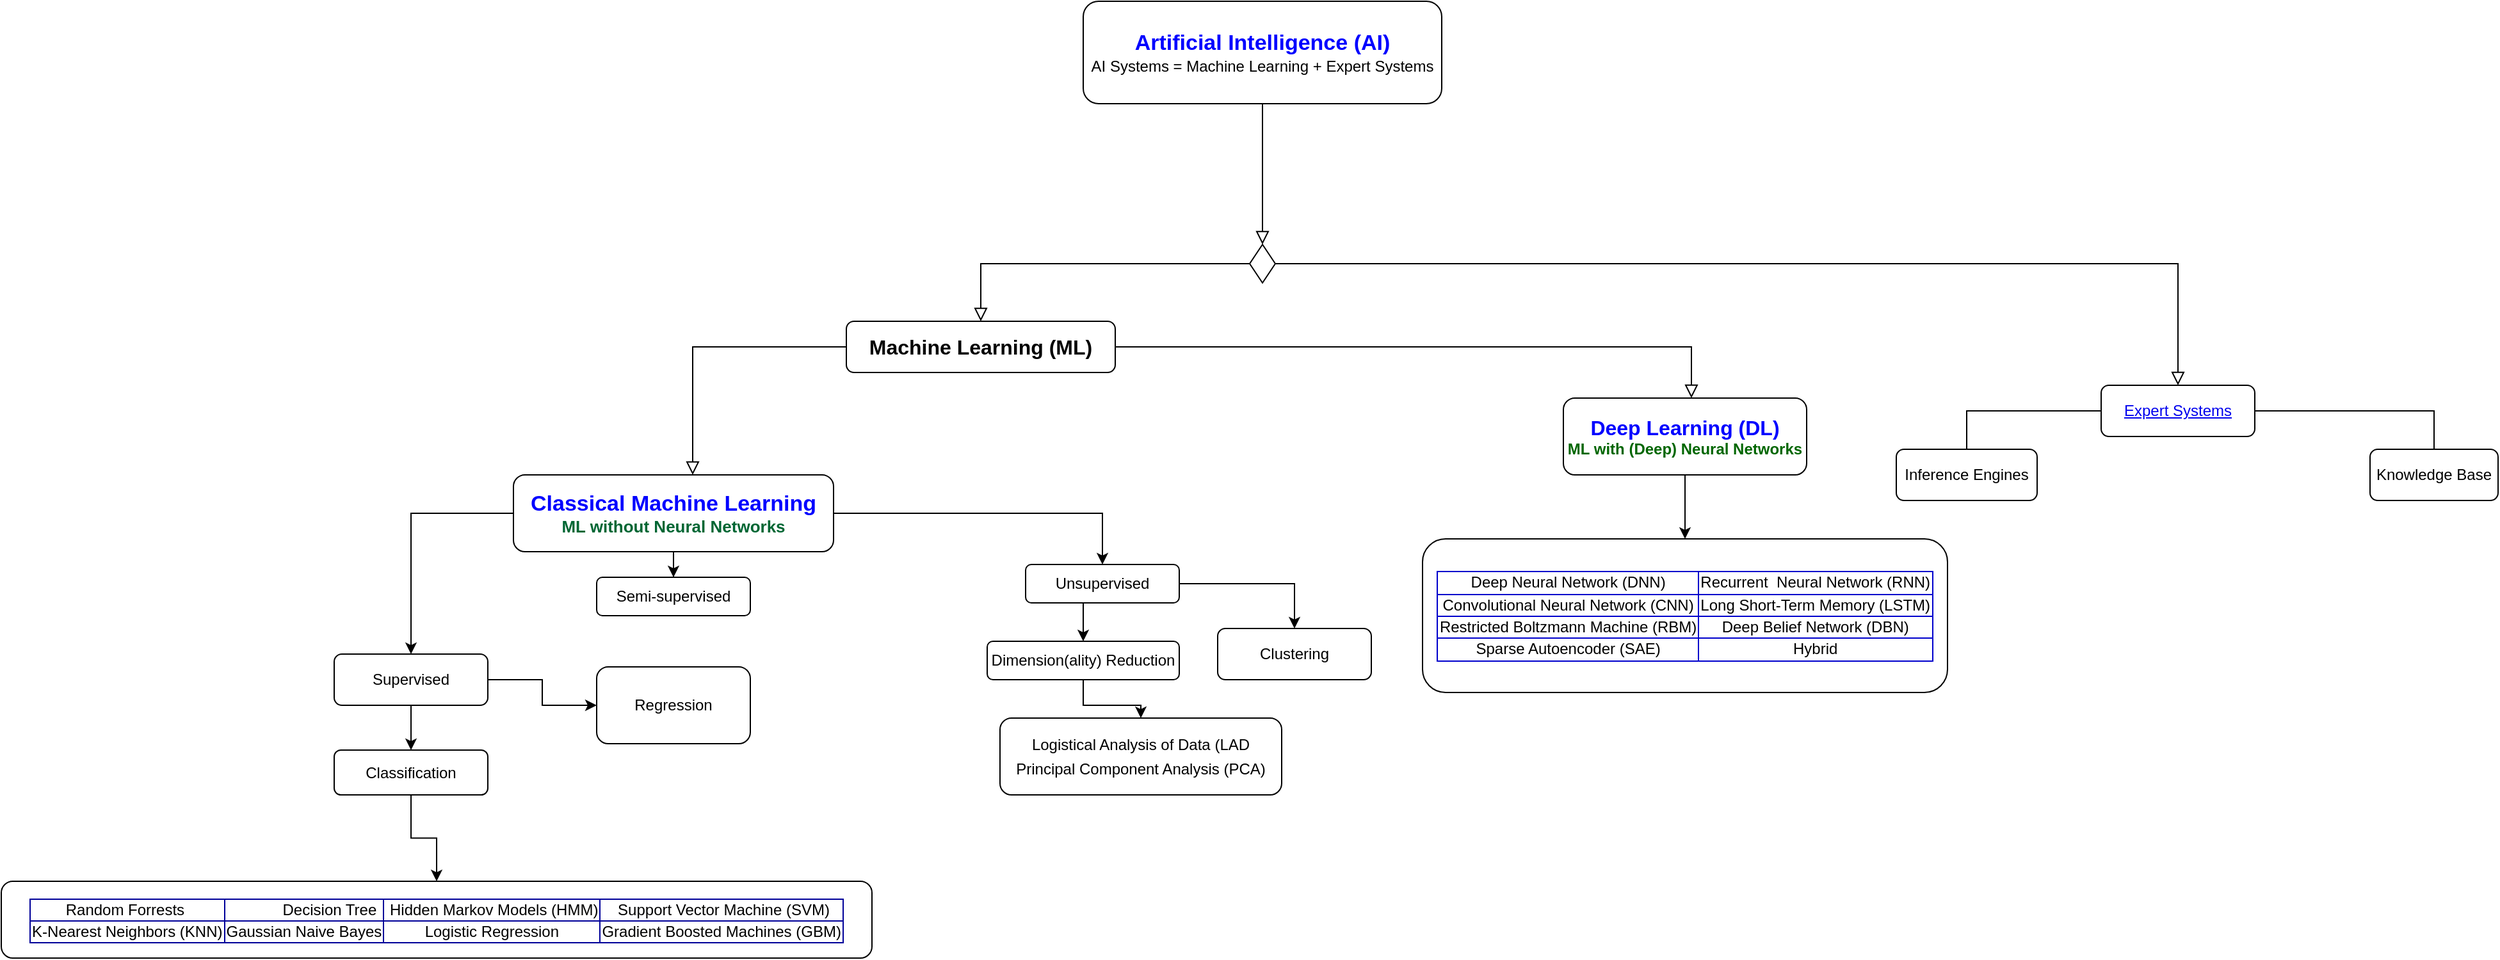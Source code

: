 <mxfile version="21.0.10" type="github">
  <diagram id="C5RBs43oDa-KdzZeNtuy" name="Page-1">
    <mxGraphModel dx="1084" dy="674" grid="1" gridSize="10" guides="1" tooltips="1" connect="1" arrows="1" fold="1" page="1" pageScale="1" pageWidth="827" pageHeight="1169" math="0" shadow="0">
      <root>
        <mxCell id="WIyWlLk6GJQsqaUBKTNV-0" />
        <mxCell id="WIyWlLk6GJQsqaUBKTNV-1" parent="WIyWlLk6GJQsqaUBKTNV-0" />
        <mxCell id="WIyWlLk6GJQsqaUBKTNV-2" value="" style="rounded=0;html=1;jettySize=auto;orthogonalLoop=1;fontSize=11;endArrow=block;endFill=0;endSize=8;strokeWidth=1;shadow=0;labelBackgroundColor=none;edgeStyle=orthogonalEdgeStyle;" parent="WIyWlLk6GJQsqaUBKTNV-1" source="WIyWlLk6GJQsqaUBKTNV-3" target="WIyWlLk6GJQsqaUBKTNV-6" edge="1">
          <mxGeometry relative="1" as="geometry">
            <Array as="points">
              <mxPoint x="1090" y="205" />
            </Array>
          </mxGeometry>
        </mxCell>
        <mxCell id="WIyWlLk6GJQsqaUBKTNV-3" value="&lt;b&gt;&lt;font color=&quot;#0000ff&quot; style=&quot;font-size: 17px;&quot;&gt;Artificial Intelligence (AI)&lt;/font&gt;&lt;/b&gt;&lt;br&gt;AI Systems = Machine Learning + Expert Systems" style="rounded=1;whiteSpace=wrap;html=1;fontSize=12;glass=0;strokeWidth=1;shadow=0;" parent="WIyWlLk6GJQsqaUBKTNV-1" vertex="1">
          <mxGeometry x="945" width="280" height="80" as="geometry" />
        </mxCell>
        <mxCell id="WIyWlLk6GJQsqaUBKTNV-4" value="" style="rounded=0;html=1;jettySize=auto;orthogonalLoop=1;fontSize=11;endArrow=block;endFill=0;endSize=8;strokeWidth=1;shadow=0;labelBackgroundColor=none;edgeStyle=orthogonalEdgeStyle;entryX=0.5;entryY=0;entryDx=0;entryDy=0;" parent="WIyWlLk6GJQsqaUBKTNV-1" source="WIyWlLk6GJQsqaUBKTNV-6" target="onWVqciRnPXN7YNmYVlH-7" edge="1">
          <mxGeometry y="20" relative="1" as="geometry">
            <mxPoint as="offset" />
            <mxPoint x="190" y="230" as="targetPoint" />
          </mxGeometry>
        </mxCell>
        <mxCell id="WIyWlLk6GJQsqaUBKTNV-5" value="" style="edgeStyle=orthogonalEdgeStyle;rounded=0;html=1;jettySize=auto;orthogonalLoop=1;fontSize=11;endArrow=block;endFill=0;endSize=8;strokeWidth=1;shadow=0;labelBackgroundColor=none;" parent="WIyWlLk6GJQsqaUBKTNV-1" source="WIyWlLk6GJQsqaUBKTNV-6" target="WIyWlLk6GJQsqaUBKTNV-7" edge="1">
          <mxGeometry x="-0.116" y="21" relative="1" as="geometry">
            <mxPoint x="-7" y="-15" as="offset" />
            <Array as="points">
              <mxPoint x="1800" y="205" />
            </Array>
          </mxGeometry>
        </mxCell>
        <mxCell id="WIyWlLk6GJQsqaUBKTNV-6" value="" style="rhombus;whiteSpace=wrap;html=1;shadow=0;fontFamily=Helvetica;fontSize=12;align=center;strokeWidth=1;spacing=6;spacingTop=-4;" parent="WIyWlLk6GJQsqaUBKTNV-1" vertex="1">
          <mxGeometry x="1075" y="190" width="20" height="30" as="geometry" />
        </mxCell>
        <mxCell id="onWVqciRnPXN7YNmYVlH-1" value="" style="edgeStyle=orthogonalEdgeStyle;rounded=0;orthogonalLoop=1;jettySize=auto;html=1;endArrow=none;endFill=0;" edge="1" parent="WIyWlLk6GJQsqaUBKTNV-1" source="WIyWlLk6GJQsqaUBKTNV-7" target="onWVqciRnPXN7YNmYVlH-0">
          <mxGeometry relative="1" as="geometry" />
        </mxCell>
        <mxCell id="WIyWlLk6GJQsqaUBKTNV-7" value="&lt;a href=&quot;https://en.wikipedia.org/wiki/Expert_system&quot;&gt;Expert Systems&lt;/a&gt;" style="rounded=1;whiteSpace=wrap;html=1;fontSize=12;glass=0;strokeWidth=1;shadow=0;" parent="WIyWlLk6GJQsqaUBKTNV-1" vertex="1">
          <mxGeometry x="1740" y="300" width="120" height="40" as="geometry" />
        </mxCell>
        <mxCell id="WIyWlLk6GJQsqaUBKTNV-8" value="" style="rounded=0;html=1;jettySize=auto;orthogonalLoop=1;fontSize=11;endArrow=block;endFill=0;endSize=8;strokeWidth=1;shadow=0;labelBackgroundColor=none;edgeStyle=orthogonalEdgeStyle;exitX=0;exitY=0.5;exitDx=0;exitDy=0;" parent="WIyWlLk6GJQsqaUBKTNV-1" source="onWVqciRnPXN7YNmYVlH-7" target="WIyWlLk6GJQsqaUBKTNV-11" edge="1">
          <mxGeometry x="0.333" y="20" relative="1" as="geometry">
            <mxPoint as="offset" />
            <mxPoint x="190" y="310" as="sourcePoint" />
            <Array as="points">
              <mxPoint x="640" y="270" />
            </Array>
          </mxGeometry>
        </mxCell>
        <mxCell id="WIyWlLk6GJQsqaUBKTNV-9" value="" style="edgeStyle=orthogonalEdgeStyle;rounded=0;html=1;jettySize=auto;orthogonalLoop=1;fontSize=11;endArrow=block;endFill=0;endSize=8;strokeWidth=1;shadow=0;labelBackgroundColor=none;exitX=1;exitY=0.5;exitDx=0;exitDy=0;" parent="WIyWlLk6GJQsqaUBKTNV-1" source="onWVqciRnPXN7YNmYVlH-7" target="WIyWlLk6GJQsqaUBKTNV-12" edge="1">
          <mxGeometry x="-0.91" relative="1" as="geometry">
            <mxPoint as="offset" />
            <mxPoint x="190" y="330" as="sourcePoint" />
            <Array as="points">
              <mxPoint x="970" y="270" />
              <mxPoint x="1420" y="270" />
            </Array>
          </mxGeometry>
        </mxCell>
        <mxCell id="onWVqciRnPXN7YNmYVlH-27" value="" style="edgeStyle=orthogonalEdgeStyle;rounded=0;orthogonalLoop=1;jettySize=auto;html=1;" edge="1" parent="WIyWlLk6GJQsqaUBKTNV-1" source="WIyWlLk6GJQsqaUBKTNV-11" target="onWVqciRnPXN7YNmYVlH-26">
          <mxGeometry relative="1" as="geometry" />
        </mxCell>
        <mxCell id="onWVqciRnPXN7YNmYVlH-29" value="" style="edgeStyle=orthogonalEdgeStyle;rounded=0;orthogonalLoop=1;jettySize=auto;html=1;" edge="1" parent="WIyWlLk6GJQsqaUBKTNV-1" source="WIyWlLk6GJQsqaUBKTNV-11" target="onWVqciRnPXN7YNmYVlH-28">
          <mxGeometry relative="1" as="geometry" />
        </mxCell>
        <mxCell id="onWVqciRnPXN7YNmYVlH-31" value="" style="edgeStyle=orthogonalEdgeStyle;rounded=0;orthogonalLoop=1;jettySize=auto;html=1;" edge="1" parent="WIyWlLk6GJQsqaUBKTNV-1" source="WIyWlLk6GJQsqaUBKTNV-11" target="onWVqciRnPXN7YNmYVlH-30">
          <mxGeometry relative="1" as="geometry" />
        </mxCell>
        <mxCell id="WIyWlLk6GJQsqaUBKTNV-11" value="&lt;b&gt;&lt;font style=&quot;&quot;&gt;&lt;font color=&quot;#0000ff&quot; style=&quot;font-size: 17px;&quot;&gt;Classical Machine Learning&lt;/font&gt;&lt;br&gt;&lt;font color=&quot;#006633&quot; style=&quot;font-size: 13px;&quot;&gt;ML without Neural Networks&lt;/font&gt;&lt;br&gt;&lt;/font&gt;&lt;/b&gt;" style="rounded=1;whiteSpace=wrap;html=1;fontSize=12;glass=0;strokeWidth=1;shadow=0;" parent="WIyWlLk6GJQsqaUBKTNV-1" vertex="1">
          <mxGeometry x="500" y="370" width="250" height="60" as="geometry" />
        </mxCell>
        <mxCell id="onWVqciRnPXN7YNmYVlH-12" value="" style="edgeStyle=orthogonalEdgeStyle;rounded=0;orthogonalLoop=1;jettySize=auto;html=1;" edge="1" parent="WIyWlLk6GJQsqaUBKTNV-1" source="WIyWlLk6GJQsqaUBKTNV-12" target="onWVqciRnPXN7YNmYVlH-11">
          <mxGeometry relative="1" as="geometry" />
        </mxCell>
        <mxCell id="WIyWlLk6GJQsqaUBKTNV-12" value="&lt;b&gt;&lt;font style=&quot;color: rgb(0, 0, 255); font-size: 16px;&quot;&gt;Deep Learning (DL)&lt;/font&gt;&lt;br&gt;&lt;font color=&quot;#006600&quot; style=&quot;font-size: 12px;&quot;&gt;ML with (Deep) Neural Networks&lt;/font&gt;&lt;br&gt;&lt;/b&gt;" style="rounded=1;whiteSpace=wrap;html=1;fontSize=12;glass=0;strokeWidth=1;shadow=0;" parent="WIyWlLk6GJQsqaUBKTNV-1" vertex="1">
          <mxGeometry x="1320" y="310" width="190" height="60" as="geometry" />
        </mxCell>
        <mxCell id="onWVqciRnPXN7YNmYVlH-0" value="Inference Engines" style="whiteSpace=wrap;html=1;rounded=1;glass=0;strokeWidth=1;shadow=0;" vertex="1" parent="WIyWlLk6GJQsqaUBKTNV-1">
          <mxGeometry x="1580" y="350" width="110" height="40" as="geometry" />
        </mxCell>
        <mxCell id="onWVqciRnPXN7YNmYVlH-3" value="" style="edgeStyle=orthogonalEdgeStyle;rounded=0;orthogonalLoop=1;jettySize=auto;html=1;endSize=0;endArrow=none;endFill=0;" edge="1" parent="WIyWlLk6GJQsqaUBKTNV-1" source="onWVqciRnPXN7YNmYVlH-2" target="WIyWlLk6GJQsqaUBKTNV-7">
          <mxGeometry relative="1" as="geometry">
            <Array as="points">
              <mxPoint x="2000" y="320" />
            </Array>
          </mxGeometry>
        </mxCell>
        <mxCell id="onWVqciRnPXN7YNmYVlH-2" value="Knowledge Base" style="whiteSpace=wrap;html=1;rounded=1;glass=0;strokeWidth=1;shadow=0;" vertex="1" parent="WIyWlLk6GJQsqaUBKTNV-1">
          <mxGeometry x="1950" y="350" width="100" height="40" as="geometry" />
        </mxCell>
        <mxCell id="onWVqciRnPXN7YNmYVlH-7" value="&lt;b&gt;&lt;font style=&quot;font-size: 16px;&quot;&gt;Machine Learning (ML)&lt;/font&gt;&lt;/b&gt;" style="whiteSpace=wrap;html=1;rounded=1;" vertex="1" parent="WIyWlLk6GJQsqaUBKTNV-1">
          <mxGeometry x="760" y="250" width="210" height="40" as="geometry" />
        </mxCell>
        <mxCell id="onWVqciRnPXN7YNmYVlH-11" value="&lt;table style=&quot;border: 1px solid rgb(0, 0, 204); border-collapse: collapse;&quot; border=&quot;1&quot;&gt;&lt;tbody&gt;&lt;tr&gt;&lt;td style=&quot;border-collapse: collapse;&quot; border=&quot;1&quot;&gt;Deep Neural Network (DNN)&lt;/td&gt;&lt;td&gt;Recurrent&amp;nbsp; Neural Network (RNN)&lt;/td&gt;&lt;/tr&gt;&lt;tr&gt;&lt;td style=&quot;border-collapse: collapse;&quot; border=&quot;1&quot;&gt;Convolutional Neural Network (CNN)&lt;/td&gt;&lt;td&gt;Long Short-Term Memory (LSTM)&lt;/td&gt;&lt;/tr&gt;&lt;tr&gt;&lt;td style=&quot;border-collapse: collapse;&quot; border=&quot;1&quot;&gt;Restricted Boltzmann Machine (RBM)&lt;/td&gt;&lt;td&gt;Deep Belief Network (DBN)&lt;/td&gt;&lt;/tr&gt;&lt;tr&gt;&lt;td style=&quot;border-collapse: collapse;&quot; border=&quot;1&quot;&gt;Sparse Autoencoder (SAE)&lt;/td&gt;&lt;td&gt;Hybrid&lt;/td&gt;&lt;/tr&gt;&lt;/tbody&gt;&lt;/table&gt;" style="whiteSpace=wrap;html=1;rounded=1;glass=0;strokeWidth=1;shadow=0;" vertex="1" parent="WIyWlLk6GJQsqaUBKTNV-1">
          <mxGeometry x="1210" y="420" width="410" height="120" as="geometry" />
        </mxCell>
        <mxCell id="onWVqciRnPXN7YNmYVlH-26" value="Semi-supervised" style="whiteSpace=wrap;html=1;rounded=1;glass=0;strokeWidth=1;shadow=0;" vertex="1" parent="WIyWlLk6GJQsqaUBKTNV-1">
          <mxGeometry x="565" y="450" width="120" height="30" as="geometry" />
        </mxCell>
        <mxCell id="onWVqciRnPXN7YNmYVlH-48" value="" style="edgeStyle=orthogonalEdgeStyle;rounded=0;orthogonalLoop=1;jettySize=auto;html=1;" edge="1" parent="WIyWlLk6GJQsqaUBKTNV-1" source="onWVqciRnPXN7YNmYVlH-28" target="onWVqciRnPXN7YNmYVlH-47">
          <mxGeometry relative="1" as="geometry" />
        </mxCell>
        <mxCell id="onWVqciRnPXN7YNmYVlH-52" value="" style="edgeStyle=orthogonalEdgeStyle;rounded=0;orthogonalLoop=1;jettySize=auto;html=1;" edge="1" parent="WIyWlLk6GJQsqaUBKTNV-1" source="onWVqciRnPXN7YNmYVlH-28" target="onWVqciRnPXN7YNmYVlH-51">
          <mxGeometry relative="1" as="geometry" />
        </mxCell>
        <mxCell id="onWVqciRnPXN7YNmYVlH-28" value="Supervised" style="whiteSpace=wrap;html=1;rounded=1;glass=0;strokeWidth=1;shadow=0;" vertex="1" parent="WIyWlLk6GJQsqaUBKTNV-1">
          <mxGeometry x="360" y="510" width="120" height="40" as="geometry" />
        </mxCell>
        <mxCell id="onWVqciRnPXN7YNmYVlH-39" value="" style="edgeStyle=orthogonalEdgeStyle;rounded=0;orthogonalLoop=1;jettySize=auto;html=1;" edge="1" parent="WIyWlLk6GJQsqaUBKTNV-1" source="onWVqciRnPXN7YNmYVlH-30" target="onWVqciRnPXN7YNmYVlH-38">
          <mxGeometry relative="1" as="geometry">
            <Array as="points">
              <mxPoint x="945" y="480" />
              <mxPoint x="945" y="480" />
            </Array>
          </mxGeometry>
        </mxCell>
        <mxCell id="onWVqciRnPXN7YNmYVlH-41" value="" style="edgeStyle=orthogonalEdgeStyle;rounded=0;orthogonalLoop=1;jettySize=auto;html=1;" edge="1" parent="WIyWlLk6GJQsqaUBKTNV-1" source="onWVqciRnPXN7YNmYVlH-30" target="onWVqciRnPXN7YNmYVlH-40">
          <mxGeometry relative="1" as="geometry" />
        </mxCell>
        <mxCell id="onWVqciRnPXN7YNmYVlH-30" value="Unsupervised" style="whiteSpace=wrap;html=1;rounded=1;glass=0;strokeWidth=1;shadow=0;" vertex="1" parent="WIyWlLk6GJQsqaUBKTNV-1">
          <mxGeometry x="900" y="440" width="120" height="30" as="geometry" />
        </mxCell>
        <mxCell id="onWVqciRnPXN7YNmYVlH-44" value="" style="edgeStyle=orthogonalEdgeStyle;rounded=0;orthogonalLoop=1;jettySize=auto;html=1;" edge="1" parent="WIyWlLk6GJQsqaUBKTNV-1" source="onWVqciRnPXN7YNmYVlH-38" target="onWVqciRnPXN7YNmYVlH-43">
          <mxGeometry relative="1" as="geometry" />
        </mxCell>
        <mxCell id="onWVqciRnPXN7YNmYVlH-38" value="Dimension(ality) Reduction" style="whiteSpace=wrap;html=1;rounded=1;glass=0;strokeWidth=1;shadow=0;" vertex="1" parent="WIyWlLk6GJQsqaUBKTNV-1">
          <mxGeometry x="870" y="500" width="150" height="30" as="geometry" />
        </mxCell>
        <mxCell id="onWVqciRnPXN7YNmYVlH-40" value="Clustering" style="whiteSpace=wrap;html=1;rounded=1;glass=0;strokeWidth=1;shadow=0;" vertex="1" parent="WIyWlLk6GJQsqaUBKTNV-1">
          <mxGeometry x="1050" y="490" width="120" height="40" as="geometry" />
        </mxCell>
        <mxCell id="onWVqciRnPXN7YNmYVlH-43" value="&lt;table&gt;&lt;tbody&gt;&lt;tr&gt;&lt;td&gt;Logistical Analysis of Data (LAD&lt;/td&gt;&lt;/tr&gt;&lt;tr&gt;&lt;td&gt;Principal Component Analysis (PCA)&lt;/td&gt;&lt;/tr&gt;&lt;/tbody&gt;&lt;/table&gt;" style="whiteSpace=wrap;html=1;rounded=1;glass=0;strokeWidth=1;shadow=0;" vertex="1" parent="WIyWlLk6GJQsqaUBKTNV-1">
          <mxGeometry x="880" y="560" width="220" height="60" as="geometry" />
        </mxCell>
        <mxCell id="onWVqciRnPXN7YNmYVlH-54" value="" style="edgeStyle=orthogonalEdgeStyle;rounded=0;orthogonalLoop=1;jettySize=auto;html=1;" edge="1" parent="WIyWlLk6GJQsqaUBKTNV-1" source="onWVqciRnPXN7YNmYVlH-47" target="onWVqciRnPXN7YNmYVlH-53">
          <mxGeometry relative="1" as="geometry" />
        </mxCell>
        <mxCell id="onWVqciRnPXN7YNmYVlH-47" value="Classification" style="whiteSpace=wrap;html=1;rounded=1;glass=0;strokeWidth=1;shadow=0;" vertex="1" parent="WIyWlLk6GJQsqaUBKTNV-1">
          <mxGeometry x="360" y="585" width="120" height="35" as="geometry" />
        </mxCell>
        <mxCell id="onWVqciRnPXN7YNmYVlH-51" value="Regression" style="whiteSpace=wrap;html=1;rounded=1;glass=0;strokeWidth=1;shadow=0;" vertex="1" parent="WIyWlLk6GJQsqaUBKTNV-1">
          <mxGeometry x="565" y="520" width="120" height="60" as="geometry" />
        </mxCell>
        <mxCell id="onWVqciRnPXN7YNmYVlH-53" value="&lt;table align=&quot;left&quot; style=&quot;border: 1px solid rgb(0, 0, 153); border-collapse: collapse;&quot; border=&quot;1&quot;&gt;&lt;tbody&gt;&lt;tr&gt;&lt;td&gt;Random Forrests&lt;span style=&quot;white-space: pre;&quot;&gt;	&lt;/span&gt;&lt;/td&gt;&lt;td&gt;&lt;blockquote style=&quot;margin: 0 0 0 40px; border: none; padding: 0px;&quot;&gt;Decision Tree&lt;/blockquote&gt;&lt;/td&gt;&lt;td&gt;&lt;span style=&quot;white-space: pre;&quot;&gt;	&lt;/span&gt;Hidden Markov Models (HMM)&lt;br&gt;&lt;/td&gt;&lt;td&gt;&lt;span style=&quot;white-space: pre;&quot;&gt;	&lt;/span&gt;Support Vector Machine (SVM)&lt;/td&gt;&lt;/tr&gt;&lt;tr&gt;&lt;td&gt;K-Nearest Neighbors (KNN)&lt;/td&gt;&lt;td&gt;Gaussian Naive Bayes&lt;/td&gt;&lt;td&gt;Logistic Regression&lt;/td&gt;&lt;td&gt;Gradient Boosted Machines (GBM)&lt;/td&gt;&lt;/tr&gt;&lt;/tbody&gt;&lt;/table&gt;" style="whiteSpace=wrap;html=1;rounded=1;glass=0;strokeWidth=1;shadow=0;" vertex="1" parent="WIyWlLk6GJQsqaUBKTNV-1">
          <mxGeometry x="100" y="687.5" width="680" height="60" as="geometry" />
        </mxCell>
      </root>
    </mxGraphModel>
  </diagram>
</mxfile>
